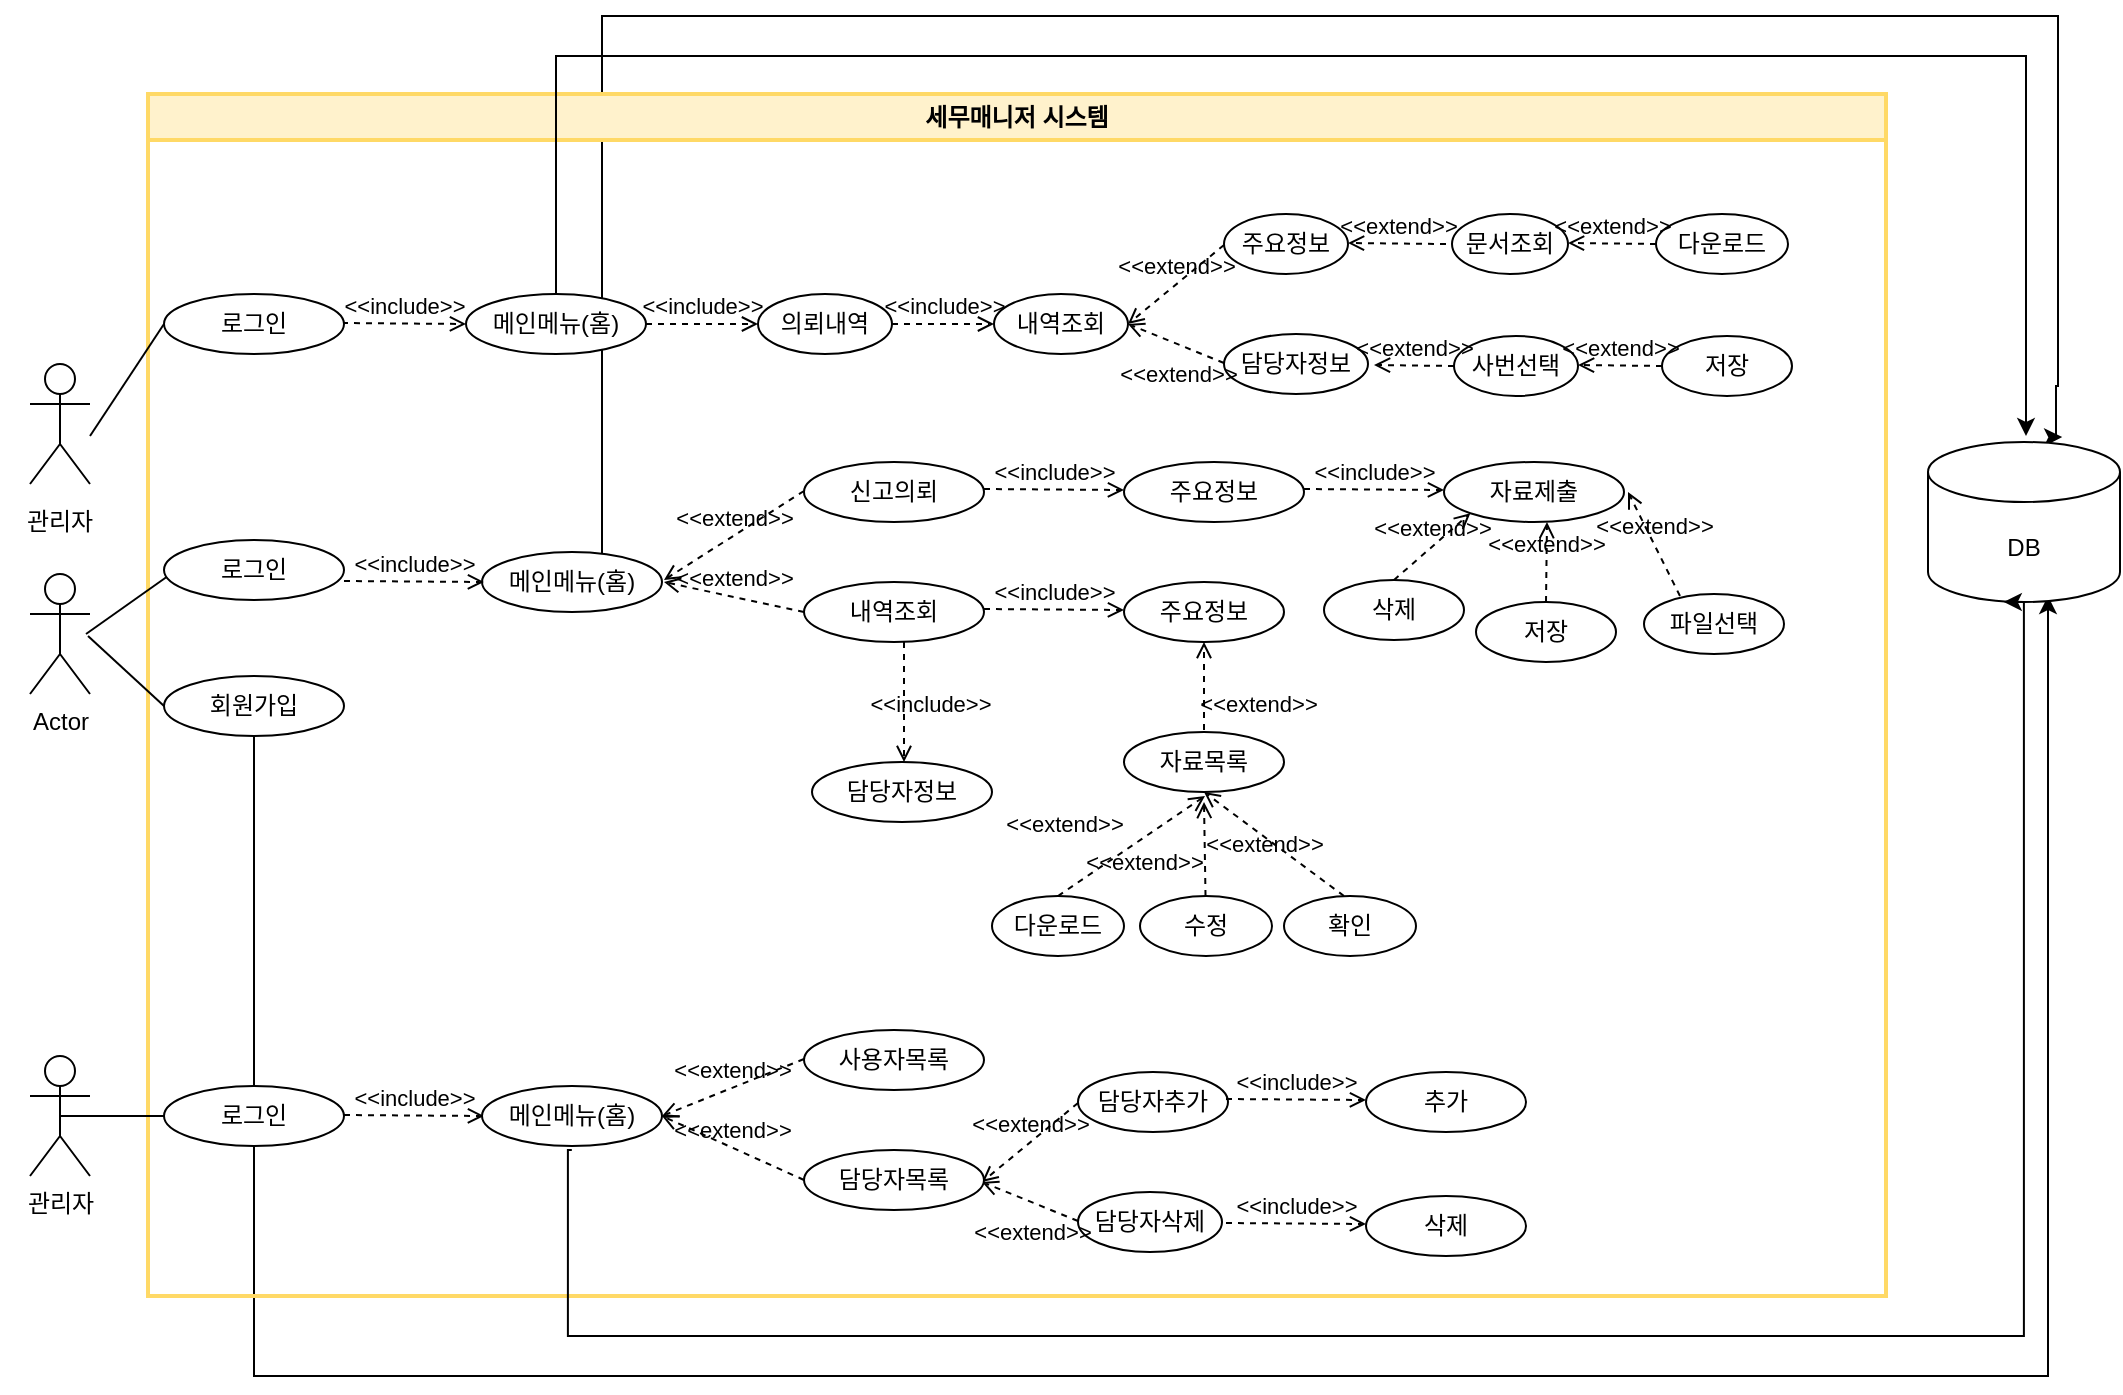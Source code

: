 <mxfile version="21.5.2" type="device">
  <diagram name="페이지-1" id="1_4jLRTt6C4VgZk9_CI8">
    <mxGraphModel dx="1687" dy="1078" grid="1" gridSize="10" guides="1" tooltips="1" connect="1" arrows="1" fold="1" page="1" pageScale="1" pageWidth="827" pageHeight="1169" math="0" shadow="0">
      <root>
        <mxCell id="0" />
        <mxCell id="1" parent="0" />
        <mxCell id="0yb1WNiDXI75J15WsoSP-32" style="edgeStyle=orthogonalEdgeStyle;rounded=0;orthogonalLoop=1;jettySize=auto;html=1;exitX=0.5;exitY=1;exitDx=0;exitDy=0;entryX=0.699;entryY=0.032;entryDx=0;entryDy=0;entryPerimeter=0;" parent="1" edge="1">
          <mxGeometry relative="1" as="geometry">
            <Array as="points">
              <mxPoint x="317" y="413" />
              <mxPoint x="317" y="120" />
              <mxPoint x="1045" y="120" />
              <mxPoint x="1045" y="305" />
              <mxPoint x="1044" y="331" />
            </Array>
            <mxPoint x="319" y="413" as="sourcePoint" />
            <mxPoint x="1047.104" y="330.56" as="targetPoint" />
          </mxGeometry>
        </mxCell>
        <mxCell id="0yb1WNiDXI75J15WsoSP-36" style="edgeStyle=orthogonalEdgeStyle;rounded=0;orthogonalLoop=1;jettySize=auto;html=1;exitX=0.5;exitY=1;exitDx=0;exitDy=0;entryX=0.625;entryY=0.963;entryDx=0;entryDy=0;entryPerimeter=0;" parent="1" source="0yb1WNiDXI75J15WsoSP-34" target="UnH_teKRYjCoHpWosyrO-42" edge="1">
          <mxGeometry relative="1" as="geometry">
            <Array as="points">
              <mxPoint x="143" y="800" />
              <mxPoint x="1040" y="800" />
            </Array>
          </mxGeometry>
        </mxCell>
        <mxCell id="UnH_teKRYjCoHpWosyrO-82" value="세무매니저 시스템" style="swimlane;whiteSpace=wrap;html=1;fillColor=#fff2cc;strokeColor=#FFD966;strokeWidth=2;" parent="1" vertex="1">
          <mxGeometry x="90" y="159" width="869" height="601" as="geometry" />
        </mxCell>
        <mxCell id="0yb1WNiDXI75J15WsoSP-3" value="&amp;lt;&amp;lt;include&amp;gt;&amp;gt;" style="html=1;verticalAlign=bottom;labelBackgroundColor=none;endArrow=open;endFill=0;dashed=1;rounded=0;entryX=0;entryY=0.5;entryDx=0;entryDy=0;" parent="UnH_teKRYjCoHpWosyrO-82" target="0yb1WNiDXI75J15WsoSP-4" edge="1">
          <mxGeometry width="160" relative="1" as="geometry">
            <mxPoint x="97" y="114.5" as="sourcePoint" />
            <mxPoint x="167" y="115" as="targetPoint" />
          </mxGeometry>
        </mxCell>
        <mxCell id="0yb1WNiDXI75J15WsoSP-33" style="edgeStyle=orthogonalEdgeStyle;rounded=0;orthogonalLoop=1;jettySize=auto;html=1;exitX=0.5;exitY=0;exitDx=0;exitDy=0;" parent="UnH_teKRYjCoHpWosyrO-82" source="0yb1WNiDXI75J15WsoSP-4" edge="1">
          <mxGeometry relative="1" as="geometry">
            <mxPoint x="939" y="171" as="targetPoint" />
            <Array as="points">
              <mxPoint x="204" y="-19" />
              <mxPoint x="939" y="-19" />
            </Array>
          </mxGeometry>
        </mxCell>
        <mxCell id="0yb1WNiDXI75J15WsoSP-4" value="메인메뉴(홈)" style="ellipse;whiteSpace=wrap;html=1;" parent="UnH_teKRYjCoHpWosyrO-82" vertex="1">
          <mxGeometry x="159" y="100" width="90" height="30" as="geometry" />
        </mxCell>
        <mxCell id="0yb1WNiDXI75J15WsoSP-7" value="" style="endArrow=none;html=1;rounded=0;" parent="UnH_teKRYjCoHpWosyrO-82" edge="1">
          <mxGeometry width="50" height="50" relative="1" as="geometry">
            <mxPoint x="-31" y="270" as="sourcePoint" />
            <mxPoint x="10" y="241" as="targetPoint" />
          </mxGeometry>
        </mxCell>
        <mxCell id="0yb1WNiDXI75J15WsoSP-8" value="의뢰내역" style="ellipse;whiteSpace=wrap;html=1;" parent="UnH_teKRYjCoHpWosyrO-82" vertex="1">
          <mxGeometry x="305" y="100" width="67" height="30" as="geometry" />
        </mxCell>
        <mxCell id="UnH_teKRYjCoHpWosyrO-40" value="파일선택" style="ellipse;whiteSpace=wrap;html=1;" parent="UnH_teKRYjCoHpWosyrO-82" vertex="1">
          <mxGeometry x="748" y="250" width="70" height="30" as="geometry" />
        </mxCell>
        <mxCell id="0yb1WNiDXI75J15WsoSP-12" value="주요정보" style="ellipse;whiteSpace=wrap;html=1;" parent="UnH_teKRYjCoHpWosyrO-82" vertex="1">
          <mxGeometry x="538" y="60" width="62" height="30" as="geometry" />
        </mxCell>
        <mxCell id="0yb1WNiDXI75J15WsoSP-13" value="담당자정보" style="ellipse;whiteSpace=wrap;html=1;" parent="UnH_teKRYjCoHpWosyrO-82" vertex="1">
          <mxGeometry x="538" y="120" width="72" height="30" as="geometry" />
        </mxCell>
        <mxCell id="0yb1WNiDXI75J15WsoSP-15" value="&amp;lt;&amp;lt;include&amp;gt;&amp;gt;" style="html=1;verticalAlign=bottom;labelBackgroundColor=none;endArrow=open;endFill=0;dashed=1;rounded=0;entryX=0;entryY=0.5;entryDx=0;entryDy=0;exitX=1;exitY=0.5;exitDx=0;exitDy=0;exitPerimeter=0;" parent="UnH_teKRYjCoHpWosyrO-82" source="0yb1WNiDXI75J15WsoSP-4" target="0yb1WNiDXI75J15WsoSP-8" edge="1">
          <mxGeometry width="160" relative="1" as="geometry">
            <mxPoint x="257" y="114.5" as="sourcePoint" />
            <mxPoint x="417" y="114.5" as="targetPoint" />
          </mxGeometry>
        </mxCell>
        <mxCell id="0yb1WNiDXI75J15WsoSP-16" value="&amp;lt;&amp;lt;extend&amp;gt;&amp;gt;" style="html=1;verticalAlign=bottom;labelBackgroundColor=none;endArrow=open;endFill=0;dashed=1;rounded=0;entryX=1;entryY=0.5;entryDx=0;entryDy=0;" parent="UnH_teKRYjCoHpWosyrO-82" target="0yb1WNiDXI75J15WsoSP-20" edge="1">
          <mxGeometry width="160" relative="1" as="geometry">
            <mxPoint x="538" y="75.5" as="sourcePoint" />
            <mxPoint x="498" y="115" as="targetPoint" />
          </mxGeometry>
        </mxCell>
        <mxCell id="0yb1WNiDXI75J15WsoSP-17" value="&amp;lt;&amp;lt;extend&amp;gt;&amp;gt;" style="html=1;verticalAlign=bottom;labelBackgroundColor=none;endArrow=open;endFill=0;dashed=1;rounded=0;entryX=1;entryY=0.5;entryDx=0;entryDy=0;" parent="UnH_teKRYjCoHpWosyrO-82" target="0yb1WNiDXI75J15WsoSP-20" edge="1">
          <mxGeometry x="-0.364" y="21" width="160" relative="1" as="geometry">
            <mxPoint x="538" y="134.5" as="sourcePoint" />
            <mxPoint x="498" y="120" as="targetPoint" />
            <mxPoint y="1" as="offset" />
          </mxGeometry>
        </mxCell>
        <mxCell id="0yb1WNiDXI75J15WsoSP-20" value="내역조회" style="ellipse;whiteSpace=wrap;html=1;" parent="UnH_teKRYjCoHpWosyrO-82" vertex="1">
          <mxGeometry x="423" y="100" width="67" height="30" as="geometry" />
        </mxCell>
        <mxCell id="0yb1WNiDXI75J15WsoSP-21" value="&amp;lt;&amp;lt;include&amp;gt;&amp;gt;" style="html=1;verticalAlign=bottom;labelBackgroundColor=none;endArrow=open;endFill=0;dashed=1;rounded=0;entryX=0;entryY=0.5;entryDx=0;entryDy=0;exitX=1;exitY=0.5;exitDx=0;exitDy=0;" parent="UnH_teKRYjCoHpWosyrO-82" source="0yb1WNiDXI75J15WsoSP-8" target="0yb1WNiDXI75J15WsoSP-20" edge="1">
          <mxGeometry width="160" relative="1" as="geometry">
            <mxPoint x="389" y="114.5" as="sourcePoint" />
            <mxPoint x="549" y="114.5" as="targetPoint" />
          </mxGeometry>
        </mxCell>
        <mxCell id="0yb1WNiDXI75J15WsoSP-26" value="문서조회" style="ellipse;whiteSpace=wrap;html=1;" parent="UnH_teKRYjCoHpWosyrO-82" vertex="1">
          <mxGeometry x="652" y="60" width="58" height="30" as="geometry" />
        </mxCell>
        <mxCell id="0yb1WNiDXI75J15WsoSP-27" value="다운로드" style="ellipse;whiteSpace=wrap;html=1;" parent="UnH_teKRYjCoHpWosyrO-82" vertex="1">
          <mxGeometry x="754" y="60" width="66" height="30" as="geometry" />
        </mxCell>
        <mxCell id="0yb1WNiDXI75J15WsoSP-29" value="&amp;lt;&amp;lt;extend&amp;gt;&amp;gt;" style="html=1;verticalAlign=bottom;labelBackgroundColor=none;endArrow=open;endFill=0;dashed=1;rounded=0;" parent="UnH_teKRYjCoHpWosyrO-82" edge="1">
          <mxGeometry width="160" relative="1" as="geometry">
            <mxPoint x="649" y="75" as="sourcePoint" />
            <mxPoint x="600" y="74.5" as="targetPoint" />
          </mxGeometry>
        </mxCell>
        <mxCell id="0yb1WNiDXI75J15WsoSP-31" value="&amp;lt;&amp;lt;extend&amp;gt;&amp;gt;" style="html=1;verticalAlign=bottom;labelBackgroundColor=none;endArrow=open;endFill=0;dashed=1;rounded=0;exitX=0;exitY=0.5;exitDx=0;exitDy=0;" parent="UnH_teKRYjCoHpWosyrO-82" source="0yb1WNiDXI75J15WsoSP-27" edge="1">
          <mxGeometry width="160" relative="1" as="geometry">
            <mxPoint x="870" y="74.5" as="sourcePoint" />
            <mxPoint x="710" y="74.5" as="targetPoint" />
          </mxGeometry>
        </mxCell>
        <mxCell id="0yb1WNiDXI75J15WsoSP-34" value="회원가입" style="ellipse;whiteSpace=wrap;html=1;" parent="UnH_teKRYjCoHpWosyrO-82" vertex="1">
          <mxGeometry x="8" y="291" width="90" height="30" as="geometry" />
        </mxCell>
        <mxCell id="iSfRtJDGHJUiywShVIox-3" value="로그인" style="ellipse;whiteSpace=wrap;html=1;" vertex="1" parent="UnH_teKRYjCoHpWosyrO-82">
          <mxGeometry x="8" y="496" width="90" height="30" as="geometry" />
        </mxCell>
        <mxCell id="iSfRtJDGHJUiywShVIox-5" value="&amp;lt;&amp;lt;include&amp;gt;&amp;gt;" style="html=1;verticalAlign=bottom;labelBackgroundColor=none;endArrow=open;endFill=0;dashed=1;rounded=0;" edge="1" parent="UnH_teKRYjCoHpWosyrO-82">
          <mxGeometry width="160" relative="1" as="geometry">
            <mxPoint x="98" y="510.5" as="sourcePoint" />
            <mxPoint x="168" y="511" as="targetPoint" />
          </mxGeometry>
        </mxCell>
        <mxCell id="iSfRtJDGHJUiywShVIox-6" value="메인메뉴(홈)" style="ellipse;whiteSpace=wrap;html=1;" vertex="1" parent="UnH_teKRYjCoHpWosyrO-82">
          <mxGeometry x="167" y="496" width="90" height="30" as="geometry" />
        </mxCell>
        <mxCell id="iSfRtJDGHJUiywShVIox-11" value="담당자추가" style="ellipse;whiteSpace=wrap;html=1;" vertex="1" parent="UnH_teKRYjCoHpWosyrO-82">
          <mxGeometry x="465" y="489" width="75" height="30" as="geometry" />
        </mxCell>
        <mxCell id="iSfRtJDGHJUiywShVIox-12" value="담당자삭제" style="ellipse;whiteSpace=wrap;html=1;" vertex="1" parent="UnH_teKRYjCoHpWosyrO-82">
          <mxGeometry x="465" y="549" width="72" height="30" as="geometry" />
        </mxCell>
        <mxCell id="iSfRtJDGHJUiywShVIox-13" value="&amp;lt;&amp;lt;extend&amp;gt;&amp;gt;" style="html=1;verticalAlign=bottom;labelBackgroundColor=none;endArrow=open;endFill=0;dashed=1;rounded=0;entryX=1;entryY=0.5;entryDx=0;entryDy=0;" edge="1" parent="UnH_teKRYjCoHpWosyrO-82">
          <mxGeometry x="-0.364" y="21" width="160" relative="1" as="geometry">
            <mxPoint x="465" y="563.5" as="sourcePoint" />
            <mxPoint x="417" y="544" as="targetPoint" />
            <mxPoint y="1" as="offset" />
          </mxGeometry>
        </mxCell>
        <mxCell id="iSfRtJDGHJUiywShVIox-14" value="&amp;lt;&amp;lt;extend&amp;gt;&amp;gt;" style="html=1;verticalAlign=bottom;labelBackgroundColor=none;endArrow=open;endFill=0;dashed=1;rounded=0;entryX=1;entryY=0.5;entryDx=0;entryDy=0;" edge="1" parent="UnH_teKRYjCoHpWosyrO-82">
          <mxGeometry width="160" relative="1" as="geometry">
            <mxPoint x="465" y="504.5" as="sourcePoint" />
            <mxPoint x="417" y="544" as="targetPoint" />
          </mxGeometry>
        </mxCell>
        <mxCell id="iSfRtJDGHJUiywShVIox-15" value="&amp;lt;&amp;lt;include&amp;gt;&amp;gt;" style="html=1;verticalAlign=bottom;labelBackgroundColor=none;endArrow=open;endFill=0;dashed=1;rounded=0;" edge="1" parent="UnH_teKRYjCoHpWosyrO-82">
          <mxGeometry width="160" relative="1" as="geometry">
            <mxPoint x="539" y="502.5" as="sourcePoint" />
            <mxPoint x="609" y="503" as="targetPoint" />
          </mxGeometry>
        </mxCell>
        <mxCell id="iSfRtJDGHJUiywShVIox-16" value="추가" style="ellipse;whiteSpace=wrap;html=1;" vertex="1" parent="UnH_teKRYjCoHpWosyrO-82">
          <mxGeometry x="609" y="489" width="80" height="30" as="geometry" />
        </mxCell>
        <mxCell id="iSfRtJDGHJUiywShVIox-17" value="&amp;lt;&amp;lt;include&amp;gt;&amp;gt;" style="html=1;verticalAlign=bottom;labelBackgroundColor=none;endArrow=open;endFill=0;dashed=1;rounded=0;" edge="1" parent="UnH_teKRYjCoHpWosyrO-82">
          <mxGeometry width="160" relative="1" as="geometry">
            <mxPoint x="539" y="564.5" as="sourcePoint" />
            <mxPoint x="609" y="565" as="targetPoint" />
          </mxGeometry>
        </mxCell>
        <mxCell id="iSfRtJDGHJUiywShVIox-18" value="삭제" style="ellipse;whiteSpace=wrap;html=1;" vertex="1" parent="UnH_teKRYjCoHpWosyrO-82">
          <mxGeometry x="609" y="551" width="80" height="30" as="geometry" />
        </mxCell>
        <mxCell id="UnH_teKRYjCoHpWosyrO-1" value="Actor" style="shape=umlActor;verticalLabelPosition=bottom;verticalAlign=top;html=1;outlineConnect=0;" parent="1" vertex="1">
          <mxGeometry x="31" y="294" width="30" height="60" as="geometry" />
        </mxCell>
        <mxCell id="UnH_teKRYjCoHpWosyrO-2" value="로그인" style="ellipse;whiteSpace=wrap;html=1;" parent="1" vertex="1">
          <mxGeometry x="98" y="259" width="90" height="30" as="geometry" />
        </mxCell>
        <mxCell id="UnH_teKRYjCoHpWosyrO-3" value="로그인" style="ellipse;whiteSpace=wrap;html=1;" parent="1" vertex="1">
          <mxGeometry x="98" y="382" width="90" height="30" as="geometry" />
        </mxCell>
        <mxCell id="UnH_teKRYjCoHpWosyrO-8" value="메인메뉴(홈)" style="ellipse;whiteSpace=wrap;html=1;" parent="1" vertex="1">
          <mxGeometry x="257" y="388" width="90" height="30" as="geometry" />
        </mxCell>
        <mxCell id="UnH_teKRYjCoHpWosyrO-10" value="&amp;lt;&amp;lt;include&amp;gt;&amp;gt;" style="html=1;verticalAlign=bottom;labelBackgroundColor=none;endArrow=open;endFill=0;dashed=1;rounded=0;" parent="1" edge="1">
          <mxGeometry width="160" relative="1" as="geometry">
            <mxPoint x="188" y="402.5" as="sourcePoint" />
            <mxPoint x="258" y="403" as="targetPoint" />
          </mxGeometry>
        </mxCell>
        <mxCell id="UnH_teKRYjCoHpWosyrO-13" value="신고의뢰" style="ellipse;whiteSpace=wrap;html=1;" parent="1" vertex="1">
          <mxGeometry x="418" y="343" width="90" height="30" as="geometry" />
        </mxCell>
        <mxCell id="UnH_teKRYjCoHpWosyrO-14" value="&amp;lt;&amp;lt;extend&amp;gt;&amp;gt;" style="html=1;verticalAlign=bottom;labelBackgroundColor=none;endArrow=open;endFill=0;dashed=1;rounded=0;entryX=1;entryY=0.5;entryDx=0;entryDy=0;" parent="1" edge="1">
          <mxGeometry width="160" relative="1" as="geometry">
            <mxPoint x="418" y="357.5" as="sourcePoint" />
            <mxPoint x="348" y="402" as="targetPoint" />
          </mxGeometry>
        </mxCell>
        <mxCell id="UnH_teKRYjCoHpWosyrO-15" value="내역조회" style="ellipse;whiteSpace=wrap;html=1;" parent="1" vertex="1">
          <mxGeometry x="418" y="403" width="90" height="30" as="geometry" />
        </mxCell>
        <mxCell id="UnH_teKRYjCoHpWosyrO-16" value="&amp;lt;&amp;lt;extend&amp;gt;&amp;gt;" style="html=1;verticalAlign=bottom;labelBackgroundColor=none;endArrow=open;endFill=0;dashed=1;rounded=0;exitX=0;exitY=0.5;exitDx=0;exitDy=0;" parent="1" source="UnH_teKRYjCoHpWosyrO-15" edge="1">
          <mxGeometry width="160" relative="1" as="geometry">
            <mxPoint x="428" y="367.5" as="sourcePoint" />
            <mxPoint x="348" y="403" as="targetPoint" />
          </mxGeometry>
        </mxCell>
        <mxCell id="UnH_teKRYjCoHpWosyrO-17" value="&amp;lt;&amp;lt;include&amp;gt;&amp;gt;" style="html=1;verticalAlign=bottom;labelBackgroundColor=none;endArrow=open;endFill=0;dashed=1;rounded=0;" parent="1" edge="1">
          <mxGeometry width="160" relative="1" as="geometry">
            <mxPoint x="508" y="356.5" as="sourcePoint" />
            <mxPoint x="578" y="357" as="targetPoint" />
          </mxGeometry>
        </mxCell>
        <mxCell id="UnH_teKRYjCoHpWosyrO-18" value="주요정보" style="ellipse;whiteSpace=wrap;html=1;" parent="1" vertex="1">
          <mxGeometry x="578" y="343" width="90" height="30" as="geometry" />
        </mxCell>
        <mxCell id="UnH_teKRYjCoHpWosyrO-19" value="&amp;lt;&amp;lt;include&amp;gt;&amp;gt;" style="html=1;verticalAlign=bottom;labelBackgroundColor=none;endArrow=open;endFill=0;dashed=1;rounded=0;" parent="1" edge="1">
          <mxGeometry width="160" relative="1" as="geometry">
            <mxPoint x="668" y="356.5" as="sourcePoint" />
            <mxPoint x="738" y="357" as="targetPoint" />
          </mxGeometry>
        </mxCell>
        <mxCell id="UnH_teKRYjCoHpWosyrO-20" value="자료제출" style="ellipse;whiteSpace=wrap;html=1;" parent="1" vertex="1">
          <mxGeometry x="738" y="343" width="90" height="30" as="geometry" />
        </mxCell>
        <mxCell id="UnH_teKRYjCoHpWosyrO-21" value="&amp;lt;&amp;lt;include&amp;gt;&amp;gt;" style="html=1;verticalAlign=bottom;labelBackgroundColor=none;endArrow=open;endFill=0;dashed=1;rounded=0;" parent="1" edge="1">
          <mxGeometry width="160" relative="1" as="geometry">
            <mxPoint x="508" y="416.5" as="sourcePoint" />
            <mxPoint x="578" y="417" as="targetPoint" />
          </mxGeometry>
        </mxCell>
        <mxCell id="UnH_teKRYjCoHpWosyrO-22" value="주요정보" style="ellipse;whiteSpace=wrap;html=1;" parent="1" vertex="1">
          <mxGeometry x="578" y="403" width="80" height="30" as="geometry" />
        </mxCell>
        <mxCell id="UnH_teKRYjCoHpWosyrO-23" value="&amp;lt;&amp;lt;extend&amp;gt;&amp;gt;" style="html=1;verticalAlign=bottom;labelBackgroundColor=none;endArrow=open;endFill=0;dashed=1;rounded=0;entryX=0.5;entryY=1;entryDx=0;entryDy=0;" parent="1" target="UnH_teKRYjCoHpWosyrO-22" edge="1">
          <mxGeometry x="-0.6" y="-27" width="160" relative="1" as="geometry">
            <mxPoint x="618" y="483" as="sourcePoint" />
            <mxPoint x="598" y="483" as="targetPoint" />
            <mxPoint as="offset" />
          </mxGeometry>
        </mxCell>
        <mxCell id="UnH_teKRYjCoHpWosyrO-24" value="자료목록" style="ellipse;whiteSpace=wrap;html=1;" parent="1" vertex="1">
          <mxGeometry x="578" y="478" width="80" height="30" as="geometry" />
        </mxCell>
        <mxCell id="UnH_teKRYjCoHpWosyrO-25" value="&amp;lt;&amp;lt;extend&amp;gt;&amp;gt;" style="html=1;verticalAlign=bottom;labelBackgroundColor=none;endArrow=open;endFill=0;dashed=1;rounded=0;entryX=0.5;entryY=1;entryDx=0;entryDy=0;exitX=0.5;exitY=0;exitDx=0;exitDy=0;" parent="1" source="UnH_teKRYjCoHpWosyrO-26" edge="1">
          <mxGeometry x="-0.603" y="21" width="160" relative="1" as="geometry">
            <mxPoint x="618.5" y="561" as="sourcePoint" />
            <mxPoint x="618.5" y="510" as="targetPoint" />
            <mxPoint as="offset" />
          </mxGeometry>
        </mxCell>
        <mxCell id="UnH_teKRYjCoHpWosyrO-26" value="다운로드" style="ellipse;whiteSpace=wrap;html=1;" parent="1" vertex="1">
          <mxGeometry x="512" y="560" width="66" height="30" as="geometry" />
        </mxCell>
        <mxCell id="UnH_teKRYjCoHpWosyrO-27" value="&amp;lt;&amp;lt;include&amp;gt;&amp;gt;" style="html=1;verticalAlign=bottom;labelBackgroundColor=none;endArrow=open;endFill=0;dashed=1;rounded=0;" parent="1" edge="1">
          <mxGeometry x="0.333" y="13" width="160" relative="1" as="geometry">
            <mxPoint x="468" y="433" as="sourcePoint" />
            <mxPoint x="468" y="493" as="targetPoint" />
            <mxPoint as="offset" />
          </mxGeometry>
        </mxCell>
        <mxCell id="UnH_teKRYjCoHpWosyrO-28" value="담당자정보" style="ellipse;whiteSpace=wrap;html=1;" parent="1" vertex="1">
          <mxGeometry x="422" y="493" width="90" height="30" as="geometry" />
        </mxCell>
        <mxCell id="UnH_teKRYjCoHpWosyrO-29" value="&amp;lt;&amp;lt;extend&amp;gt;&amp;gt;" style="html=1;verticalAlign=bottom;labelBackgroundColor=none;endArrow=open;endFill=0;dashed=1;rounded=0;entryX=0;entryY=1;entryDx=0;entryDy=0;exitX=0.5;exitY=0;exitDx=0;exitDy=0;" parent="1" source="UnH_teKRYjCoHpWosyrO-32" target="UnH_teKRYjCoHpWosyrO-20" edge="1">
          <mxGeometry width="160" relative="1" as="geometry">
            <mxPoint x="738" y="423" as="sourcePoint" />
            <mxPoint x="788" y="373" as="targetPoint" />
          </mxGeometry>
        </mxCell>
        <mxCell id="UnH_teKRYjCoHpWosyrO-30" value="저장" style="ellipse;whiteSpace=wrap;html=1;" parent="1" vertex="1">
          <mxGeometry x="754" y="413" width="70" height="30" as="geometry" />
        </mxCell>
        <mxCell id="UnH_teKRYjCoHpWosyrO-31" value="&amp;lt;&amp;lt;extend&amp;gt;&amp;gt;" style="html=1;verticalAlign=bottom;labelBackgroundColor=none;endArrow=open;endFill=0;dashed=1;rounded=0;entryX=0;entryY=1;entryDx=0;entryDy=0;exitX=0.5;exitY=0;exitDx=0;exitDy=0;" parent="1" source="UnH_teKRYjCoHpWosyrO-30" edge="1">
          <mxGeometry width="160" relative="1" as="geometry">
            <mxPoint x="788" y="413" as="sourcePoint" />
            <mxPoint x="789.5" y="373" as="targetPoint" />
          </mxGeometry>
        </mxCell>
        <mxCell id="UnH_teKRYjCoHpWosyrO-32" value="삭제" style="ellipse;whiteSpace=wrap;html=1;" parent="1" vertex="1">
          <mxGeometry x="678" y="402" width="70" height="30" as="geometry" />
        </mxCell>
        <mxCell id="UnH_teKRYjCoHpWosyrO-34" value="&amp;lt;&amp;lt;extend&amp;gt;&amp;gt;" style="html=1;verticalAlign=bottom;labelBackgroundColor=none;endArrow=open;endFill=0;dashed=1;rounded=0;entryX=0.5;entryY=1;entryDx=0;entryDy=0;" parent="1" target="UnH_teKRYjCoHpWosyrO-24" edge="1">
          <mxGeometry x="-0.031" y="10" width="160" relative="1" as="geometry">
            <mxPoint x="688" y="560" as="sourcePoint" />
            <mxPoint x="793" y="560" as="targetPoint" />
            <mxPoint as="offset" />
          </mxGeometry>
        </mxCell>
        <mxCell id="UnH_teKRYjCoHpWosyrO-35" value="확인" style="ellipse;whiteSpace=wrap;html=1;" parent="1" vertex="1">
          <mxGeometry x="658" y="560" width="66" height="30" as="geometry" />
        </mxCell>
        <mxCell id="UnH_teKRYjCoHpWosyrO-36" value="수정" style="ellipse;whiteSpace=wrap;html=1;" parent="1" vertex="1">
          <mxGeometry x="586" y="560" width="66" height="30" as="geometry" />
        </mxCell>
        <mxCell id="UnH_teKRYjCoHpWosyrO-37" value="&amp;lt;&amp;lt;extend&amp;gt;&amp;gt;" style="html=1;verticalAlign=bottom;labelBackgroundColor=none;endArrow=open;endFill=0;dashed=1;rounded=0;" parent="1" source="UnH_teKRYjCoHpWosyrO-36" edge="1">
          <mxGeometry x="-0.681" y="31" width="160" relative="1" as="geometry">
            <mxPoint x="498" y="673" as="sourcePoint" />
            <mxPoint x="618" y="513" as="targetPoint" />
            <mxPoint y="-1" as="offset" />
          </mxGeometry>
        </mxCell>
        <mxCell id="UnH_teKRYjCoHpWosyrO-41" value="&amp;lt;&amp;lt;extend&amp;gt;&amp;gt;" style="html=1;verticalAlign=bottom;labelBackgroundColor=none;endArrow=open;endFill=0;dashed=1;rounded=0;exitX=0.257;exitY=0.033;exitDx=0;exitDy=0;exitPerimeter=0;" parent="1" source="UnH_teKRYjCoHpWosyrO-40" edge="1">
          <mxGeometry width="160" relative="1" as="geometry">
            <mxPoint x="564" y="297.5" as="sourcePoint" />
            <mxPoint x="830" y="358" as="targetPoint" />
          </mxGeometry>
        </mxCell>
        <mxCell id="UnH_teKRYjCoHpWosyrO-42" value="DB" style="shape=cylinder3;whiteSpace=wrap;html=1;boundedLbl=1;backgroundOutline=1;size=15;" parent="1" vertex="1">
          <mxGeometry x="980" y="333" width="96" height="80" as="geometry" />
        </mxCell>
        <mxCell id="UnH_teKRYjCoHpWosyrO-89" value="Actor" style="shape=umlActor;verticalLabelPosition=bottom;verticalAlign=top;html=1;outlineConnect=0;" parent="1" vertex="1">
          <mxGeometry x="31" y="399" width="30" height="60" as="geometry" />
        </mxCell>
        <mxCell id="UnH_teKRYjCoHpWosyrO-88" value="관리자" style="text;html=1;align=center;verticalAlign=middle;whiteSpace=wrap;rounded=0;fillColor=default;" parent="1" vertex="1">
          <mxGeometry x="16" y="358" width="60" height="30" as="geometry" />
        </mxCell>
        <mxCell id="UnH_teKRYjCoHpWosyrO-6" value="" style="endArrow=none;html=1;rounded=0;entryX=0;entryY=0.5;entryDx=0;entryDy=0;" parent="1" target="UnH_teKRYjCoHpWosyrO-2" edge="1">
          <mxGeometry width="50" height="50" relative="1" as="geometry">
            <mxPoint x="61" y="330" as="sourcePoint" />
            <mxPoint x="101" y="360" as="targetPoint" />
          </mxGeometry>
        </mxCell>
        <mxCell id="0yb1WNiDXI75J15WsoSP-18" value="사번선택" style="ellipse;whiteSpace=wrap;html=1;" parent="1" vertex="1">
          <mxGeometry x="743" y="280" width="62" height="30" as="geometry" />
        </mxCell>
        <mxCell id="0yb1WNiDXI75J15WsoSP-22" value="&amp;lt;&amp;lt;extend&amp;gt;&amp;gt;" style="html=1;verticalAlign=bottom;labelBackgroundColor=none;endArrow=open;endFill=0;dashed=1;rounded=0;exitX=0;exitY=0.5;exitDx=0;exitDy=0;" parent="1" source="0yb1WNiDXI75J15WsoSP-18" edge="1">
          <mxGeometry width="160" relative="1" as="geometry">
            <mxPoint x="863" y="294.5" as="sourcePoint" />
            <mxPoint x="703" y="294.5" as="targetPoint" />
          </mxGeometry>
        </mxCell>
        <mxCell id="0yb1WNiDXI75J15WsoSP-28" value="저장" style="ellipse;whiteSpace=wrap;html=1;" parent="1" vertex="1">
          <mxGeometry x="847" y="280" width="65" height="30" as="geometry" />
        </mxCell>
        <mxCell id="0yb1WNiDXI75J15WsoSP-30" value="&amp;lt;&amp;lt;extend&amp;gt;&amp;gt;" style="html=1;verticalAlign=bottom;labelBackgroundColor=none;endArrow=open;endFill=0;dashed=1;rounded=0;exitX=0;exitY=0.5;exitDx=0;exitDy=0;" parent="1" source="0yb1WNiDXI75J15WsoSP-28" edge="1">
          <mxGeometry width="160" relative="1" as="geometry">
            <mxPoint x="965" y="294.5" as="sourcePoint" />
            <mxPoint x="805" y="294.5" as="targetPoint" />
          </mxGeometry>
        </mxCell>
        <mxCell id="0yb1WNiDXI75J15WsoSP-35" value="" style="endArrow=none;html=1;rounded=0;exitX=0;exitY=0.5;exitDx=0;exitDy=0;" parent="1" source="0yb1WNiDXI75J15WsoSP-34" edge="1">
          <mxGeometry width="50" height="50" relative="1" as="geometry">
            <mxPoint x="31" y="558" as="sourcePoint" />
            <mxPoint x="60" y="430" as="targetPoint" />
          </mxGeometry>
        </mxCell>
        <mxCell id="iSfRtJDGHJUiywShVIox-1" value="관리자" style="shape=umlActor;verticalLabelPosition=bottom;verticalAlign=top;html=1;outlineConnect=0;" vertex="1" parent="1">
          <mxGeometry x="31" y="640" width="30" height="60" as="geometry" />
        </mxCell>
        <mxCell id="iSfRtJDGHJUiywShVIox-4" value="" style="endArrow=none;html=1;rounded=0;entryX=0;entryY=0.5;entryDx=0;entryDy=0;exitX=0.5;exitY=0.5;exitDx=0;exitDy=0;exitPerimeter=0;" edge="1" parent="1" source="iSfRtJDGHJUiywShVIox-1" target="iSfRtJDGHJUiywShVIox-3">
          <mxGeometry width="50" height="50" relative="1" as="geometry">
            <mxPoint x="53" y="676" as="sourcePoint" />
            <mxPoint x="90" y="620" as="targetPoint" />
          </mxGeometry>
        </mxCell>
        <mxCell id="iSfRtJDGHJUiywShVIox-7" value="사용자목록" style="ellipse;whiteSpace=wrap;html=1;" vertex="1" parent="1">
          <mxGeometry x="418" y="627" width="90" height="30" as="geometry" />
        </mxCell>
        <mxCell id="iSfRtJDGHJUiywShVIox-8" value="담당자목록" style="ellipse;whiteSpace=wrap;html=1;" vertex="1" parent="1">
          <mxGeometry x="418" y="687" width="90" height="30" as="geometry" />
        </mxCell>
        <mxCell id="iSfRtJDGHJUiywShVIox-9" value="&amp;lt;&amp;lt;extend&amp;gt;&amp;gt;" style="html=1;verticalAlign=bottom;labelBackgroundColor=none;endArrow=open;endFill=0;dashed=1;rounded=0;exitX=0;exitY=0.5;exitDx=0;exitDy=0;entryX=1;entryY=0.5;entryDx=0;entryDy=0;" edge="1" source="iSfRtJDGHJUiywShVIox-8" parent="1" target="iSfRtJDGHJUiywShVIox-6">
          <mxGeometry width="160" relative="1" as="geometry">
            <mxPoint x="428" y="651.5" as="sourcePoint" />
            <mxPoint x="348" y="687" as="targetPoint" />
          </mxGeometry>
        </mxCell>
        <mxCell id="iSfRtJDGHJUiywShVIox-10" value="&amp;lt;&amp;lt;extend&amp;gt;&amp;gt;" style="html=1;verticalAlign=bottom;labelBackgroundColor=none;endArrow=open;endFill=0;dashed=1;rounded=0;entryX=1;entryY=0.5;entryDx=0;entryDy=0;" edge="1" parent="1" target="iSfRtJDGHJUiywShVIox-6">
          <mxGeometry width="160" relative="1" as="geometry">
            <mxPoint x="418" y="641.5" as="sourcePoint" />
            <mxPoint x="348" y="686" as="targetPoint" />
          </mxGeometry>
        </mxCell>
        <mxCell id="iSfRtJDGHJUiywShVIox-19" style="edgeStyle=orthogonalEdgeStyle;rounded=0;orthogonalLoop=1;jettySize=auto;html=1;exitX=0.5;exitY=1;exitDx=0;exitDy=0;entryX=0.5;entryY=1;entryDx=0;entryDy=0;entryPerimeter=0;" edge="1" parent="1">
          <mxGeometry relative="1" as="geometry">
            <Array as="points">
              <mxPoint x="299.97" y="687" />
              <mxPoint x="299.97" y="780" />
              <mxPoint x="1027.97" y="780" />
              <mxPoint x="1027.97" y="413" />
            </Array>
            <mxPoint x="301.91" y="687" as="sourcePoint" />
            <mxPoint x="1017.91" y="413" as="targetPoint" />
          </mxGeometry>
        </mxCell>
      </root>
    </mxGraphModel>
  </diagram>
</mxfile>
